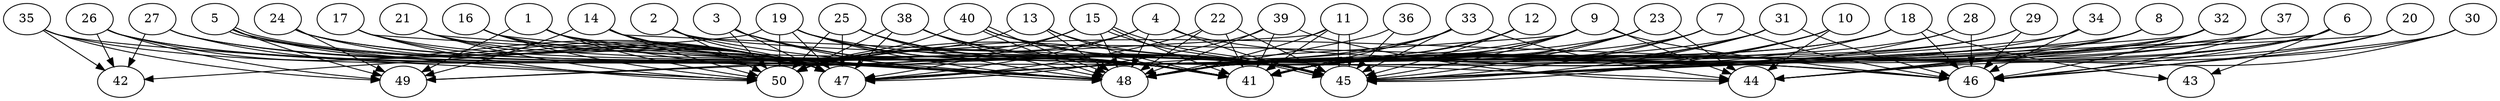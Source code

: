 // DAG automatically generated by daggen at Thu Oct  3 14:07:56 2019
// ./daggen --dot -n 50 --ccr 0.5 --fat 0.9 --regular 0.7 --density 0.9 --mindata 5242880 --maxdata 52428800 
digraph G {
  1 [size="25305088", alpha="0.12", expect_size="12652544"] 
  1 -> 41 [size ="12652544"]
  1 -> 45 [size ="12652544"]
  1 -> 48 [size ="12652544"]
  1 -> 49 [size ="12652544"]
  1 -> 50 [size ="12652544"]
  2 [size="42848256", alpha="0.05", expect_size="21424128"] 
  2 -> 46 [size ="21424128"]
  2 -> 47 [size ="21424128"]
  2 -> 48 [size ="21424128"]
  2 -> 50 [size ="21424128"]
  3 [size="38729728", alpha="0.01", expect_size="19364864"] 
  3 -> 41 [size ="19364864"]
  3 -> 45 [size ="19364864"]
  3 -> 47 [size ="19364864"]
  3 -> 48 [size ="19364864"]
  3 -> 50 [size ="19364864"]
  4 [size="59877376", alpha="0.14", expect_size="29938688"] 
  4 -> 45 [size ="29938688"]
  4 -> 46 [size ="29938688"]
  4 -> 47 [size ="29938688"]
  4 -> 48 [size ="29938688"]
  4 -> 50 [size ="29938688"]
  5 [size="41603072", alpha="0.06", expect_size="20801536"] 
  5 -> 45 [size ="20801536"]
  5 -> 47 [size ="20801536"]
  5 -> 48 [size ="20801536"]
  5 -> 48 [size ="20801536"]
  5 -> 49 [size ="20801536"]
  5 -> 50 [size ="20801536"]
  6 [size="40325120", alpha="0.19", expect_size="20162560"] 
  6 -> 41 [size ="20162560"]
  6 -> 43 [size ="20162560"]
  6 -> 45 [size ="20162560"]
  6 -> 46 [size ="20162560"]
  6 -> 50 [size ="20162560"]
  7 [size="31076352", alpha="0.09", expect_size="15538176"] 
  7 -> 45 [size ="15538176"]
  7 -> 46 [size ="15538176"]
  7 -> 47 [size ="15538176"]
  7 -> 48 [size ="15538176"]
  8 [size="101502976", alpha="0.01", expect_size="50751488"] 
  8 -> 44 [size ="50751488"]
  8 -> 45 [size ="50751488"]
  8 -> 48 [size ="50751488"]
  9 [size="28887040", alpha="0.13", expect_size="14443520"] 
  9 -> 41 [size ="14443520"]
  9 -> 44 [size ="14443520"]
  9 -> 45 [size ="14443520"]
  9 -> 46 [size ="14443520"]
  9 -> 47 [size ="14443520"]
  9 -> 48 [size ="14443520"]
  9 -> 49 [size ="14443520"]
  10 [size="19599360", alpha="0.10", expect_size="9799680"] 
  10 -> 41 [size ="9799680"]
  10 -> 44 [size ="9799680"]
  10 -> 45 [size ="9799680"]
  10 -> 48 [size ="9799680"]
  11 [size="43251712", alpha="0.02", expect_size="21625856"] 
  11 -> 41 [size ="21625856"]
  11 -> 45 [size ="21625856"]
  11 -> 45 [size ="21625856"]
  11 -> 48 [size ="21625856"]
  11 -> 49 [size ="21625856"]
  12 [size="100128768", alpha="0.08", expect_size="50064384"] 
  12 -> 41 [size ="50064384"]
  12 -> 45 [size ="50064384"]
  12 -> 48 [size ="50064384"]
  13 [size="29753344", alpha="0.08", expect_size="14876672"] 
  13 -> 41 [size ="14876672"]
  13 -> 45 [size ="14876672"]
  13 -> 48 [size ="14876672"]
  13 -> 50 [size ="14876672"]
  14 [size="36290560", alpha="0.05", expect_size="18145280"] 
  14 -> 41 [size ="18145280"]
  14 -> 44 [size ="18145280"]
  14 -> 45 [size ="18145280"]
  14 -> 47 [size ="18145280"]
  14 -> 49 [size ="18145280"]
  14 -> 50 [size ="18145280"]
  15 [size="103786496", alpha="0.06", expect_size="51893248"] 
  15 -> 41 [size ="51893248"]
  15 -> 45 [size ="51893248"]
  15 -> 45 [size ="51893248"]
  15 -> 47 [size ="51893248"]
  15 -> 48 [size ="51893248"]
  15 -> 50 [size ="51893248"]
  16 [size="39088128", alpha="0.19", expect_size="19544064"] 
  16 -> 41 [size ="19544064"]
  16 -> 47 [size ="19544064"]
  16 -> 48 [size ="19544064"]
  16 -> 50 [size ="19544064"]
  17 [size="32645120", alpha="0.13", expect_size="16322560"] 
  17 -> 41 [size ="16322560"]
  17 -> 47 [size ="16322560"]
  17 -> 48 [size ="16322560"]
  17 -> 50 [size ="16322560"]
  18 [size="77451264", alpha="0.02", expect_size="38725632"] 
  18 -> 41 [size ="38725632"]
  18 -> 43 [size ="38725632"]
  18 -> 46 [size ="38725632"]
  18 -> 48 [size ="38725632"]
  18 -> 50 [size ="38725632"]
  19 [size="81252352", alpha="0.17", expect_size="40626176"] 
  19 -> 41 [size ="40626176"]
  19 -> 42 [size ="40626176"]
  19 -> 45 [size ="40626176"]
  19 -> 46 [size ="40626176"]
  19 -> 47 [size ="40626176"]
  19 -> 48 [size ="40626176"]
  19 -> 50 [size ="40626176"]
  20 [size="48095232", alpha="0.16", expect_size="24047616"] 
  20 -> 41 [size ="24047616"]
  20 -> 45 [size ="24047616"]
  20 -> 46 [size ="24047616"]
  21 [size="97462272", alpha="0.18", expect_size="48731136"] 
  21 -> 41 [size ="48731136"]
  21 -> 47 [size ="48731136"]
  21 -> 48 [size ="48731136"]
  21 -> 50 [size ="48731136"]
  22 [size="13815808", alpha="0.07", expect_size="6907904"] 
  22 -> 41 [size ="6907904"]
  22 -> 45 [size ="6907904"]
  22 -> 47 [size ="6907904"]
  22 -> 48 [size ="6907904"]
  23 [size="50956288", alpha="0.02", expect_size="25478144"] 
  23 -> 41 [size ="25478144"]
  23 -> 44 [size ="25478144"]
  23 -> 45 [size ="25478144"]
  23 -> 47 [size ="25478144"]
  23 -> 48 [size ="25478144"]
  24 [size="89747456", alpha="0.07", expect_size="44873728"] 
  24 -> 41 [size ="44873728"]
  24 -> 47 [size ="44873728"]
  24 -> 48 [size ="44873728"]
  24 -> 49 [size ="44873728"]
  25 [size="20406272", alpha="0.19", expect_size="10203136"] 
  25 -> 41 [size ="10203136"]
  25 -> 45 [size ="10203136"]
  25 -> 47 [size ="10203136"]
  25 -> 48 [size ="10203136"]
  25 -> 50 [size ="10203136"]
  26 [size="46639104", alpha="0.17", expect_size="23319552"] 
  26 -> 41 [size ="23319552"]
  26 -> 42 [size ="23319552"]
  26 -> 47 [size ="23319552"]
  26 -> 48 [size ="23319552"]
  26 -> 49 [size ="23319552"]
  27 [size="43005952", alpha="0.00", expect_size="21502976"] 
  27 -> 41 [size ="21502976"]
  27 -> 42 [size ="21502976"]
  27 -> 47 [size ="21502976"]
  27 -> 48 [size ="21502976"]
  28 [size="104026112", alpha="0.02", expect_size="52013056"] 
  28 -> 41 [size ="52013056"]
  28 -> 46 [size ="52013056"]
  28 -> 48 [size ="52013056"]
  29 [size="20613120", alpha="0.08", expect_size="10306560"] 
  29 -> 41 [size ="10306560"]
  29 -> 46 [size ="10306560"]
  29 -> 48 [size ="10306560"]
  30 [size="99821568", alpha="0.16", expect_size="49910784"] 
  30 -> 41 [size ="49910784"]
  30 -> 44 [size ="49910784"]
  30 -> 46 [size ="49910784"]
  31 [size="79706112", alpha="0.11", expect_size="39853056"] 
  31 -> 41 [size ="39853056"]
  31 -> 45 [size ="39853056"]
  31 -> 46 [size ="39853056"]
  31 -> 47 [size ="39853056"]
  31 -> 48 [size ="39853056"]
  32 [size="69457920", alpha="0.04", expect_size="34728960"] 
  32 -> 41 [size ="34728960"]
  32 -> 44 [size ="34728960"]
  32 -> 45 [size ="34728960"]
  32 -> 46 [size ="34728960"]
  32 -> 48 [size ="34728960"]
  33 [size="101443584", alpha="0.02", expect_size="50721792"] 
  33 -> 41 [size ="50721792"]
  33 -> 44 [size ="50721792"]
  33 -> 45 [size ="50721792"]
  33 -> 48 [size ="50721792"]
  33 -> 50 [size ="50721792"]
  34 [size="15161344", alpha="0.05", expect_size="7580672"] 
  34 -> 45 [size ="7580672"]
  34 -> 46 [size ="7580672"]
  34 -> 47 [size ="7580672"]
  35 [size="48746496", alpha="0.08", expect_size="24373248"] 
  35 -> 42 [size ="24373248"]
  35 -> 45 [size ="24373248"]
  35 -> 49 [size ="24373248"]
  35 -> 50 [size ="24373248"]
  36 [size="44574720", alpha="0.18", expect_size="22287360"] 
  36 -> 45 [size ="22287360"]
  36 -> 48 [size ="22287360"]
  37 [size="32485376", alpha="0.11", expect_size="16242688"] 
  37 -> 41 [size ="16242688"]
  37 -> 44 [size ="16242688"]
  37 -> 46 [size ="16242688"]
  37 -> 48 [size ="16242688"]
  38 [size="33069056", alpha="0.19", expect_size="16534528"] 
  38 -> 41 [size ="16534528"]
  38 -> 45 [size ="16534528"]
  38 -> 47 [size ="16534528"]
  38 -> 48 [size ="16534528"]
  38 -> 50 [size ="16534528"]
  39 [size="42975232", alpha="0.03", expect_size="21487616"] 
  39 -> 41 [size ="21487616"]
  39 -> 44 [size ="21487616"]
  39 -> 47 [size ="21487616"]
  39 -> 48 [size ="21487616"]
  40 [size="80605184", alpha="0.14", expect_size="40302592"] 
  40 -> 41 [size ="40302592"]
  40 -> 45 [size ="40302592"]
  40 -> 48 [size ="40302592"]
  40 -> 48 [size ="40302592"]
  40 -> 50 [size ="40302592"]
  41 [size="60702720", alpha="0.03", expect_size="30351360"] 
  42 [size="16033792", alpha="0.13", expect_size="8016896"] 
  43 [size="36241408", alpha="0.12", expect_size="18120704"] 
  44 [size="46225408", alpha="0.07", expect_size="23112704"] 
  45 [size="71786496", alpha="0.05", expect_size="35893248"] 
  46 [size="17487872", alpha="0.10", expect_size="8743936"] 
  47 [size="100671488", alpha="0.02", expect_size="50335744"] 
  48 [size="60385280", alpha="0.14", expect_size="30192640"] 
  49 [size="57968640", alpha="0.08", expect_size="28984320"] 
  50 [size="69816320", alpha="0.02", expect_size="34908160"] 
}
